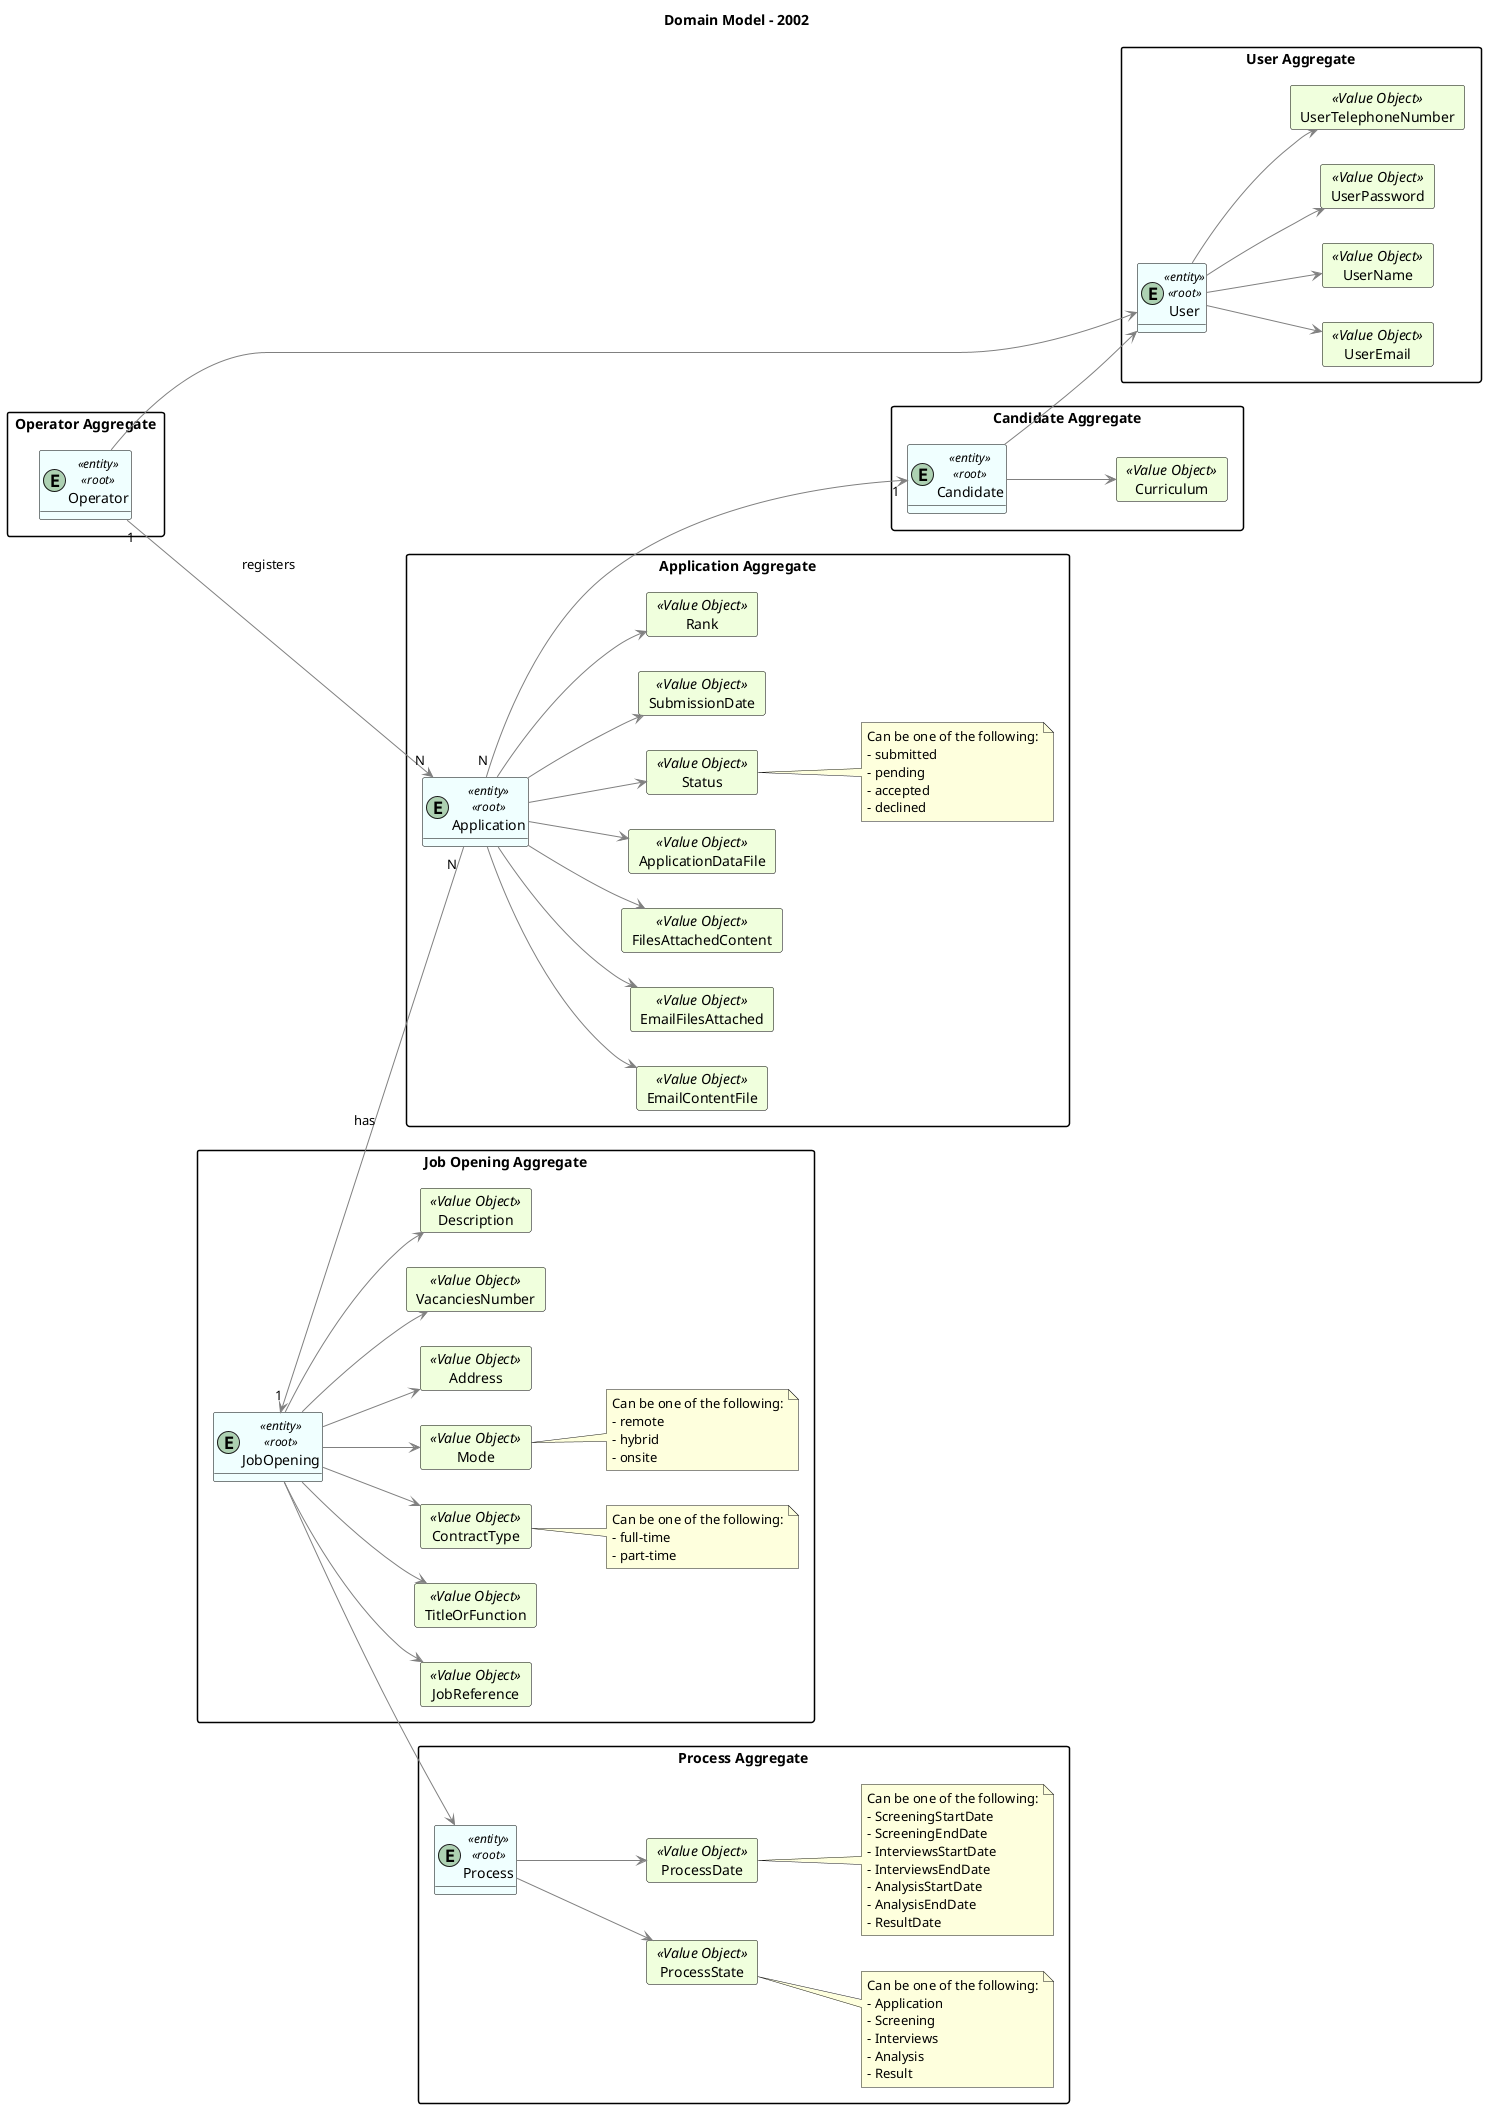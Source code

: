 @startuml
hide methods
left to right direction
'skinparam linetype ortho

Title "Domain Model - 2002"

skinparam class {
    LifeLineBorderColor DarkBlue
    LifeLineBackgroundColor APPLICATION
    BackgroundColor #F0FFFF
    ArrowColor grey
    BorderColor black
}

skinparam packageStyle rectangle

skinparam card {
    LifeLineBorderColor Green
    LifeLineBackgroundColor APPLICATION
    BackgroundColor #F0FFDD
    ArrowColor DarkGrey
    BorderColor Black
}

package "Operator Aggregate"{
    entity Operator <<entity>><<root>>

}

package "User Aggregate"{
entity User <<entity>><<root>>

    card UserEmail <<Value Object>> {
    }
    card UserName <<Value Object>> {
    }
    card UserPassword <<Value Object>> {
    }
    card UserTelephoneNumber <<Value Object>> {
    }

    User --> UserEmail
    User --> UserName
    User --> UserTelephoneNumber
    User --> UserPassword

}

package "Candidate Aggregate"{
entity Candidate <<entity>><<root>>

    card Curriculum <<Value Object>> {
    }

    Candidate --> Curriculum

}

package "Application Aggregate"{
entity Application <<entity>><<root>>

    card EmailContentFile <<Value Object>> {
    }
    card EmailFilesAttached <<Value Object>>{
    }
    card FilesAttachedContent <<Value Object>>{
    }
    card ApplicationDataFile <<Value Object>>{
    }
    card Status <<Value Object>>{
    }
    card SubmissionDate <<Value Object>>{
    }
    card Rank <<Value Object>>{
    }

    Application --> EmailContentFile
    Application --> EmailFilesAttached
    Application --> FilesAttachedContent
    Application --> ApplicationDataFile
    Application --> Status
    Application --> SubmissionDate
    Application --> Rank

    note right of Status
        Can be one of the following:
        - submitted
        - pending
        - accepted
        - declined
    end note

}

package "Job Opening Aggregate"{
entity JobOpening <<entity>><<root>>

    card JobReference <<Value Object>> {
    }
    card TitleOrFunction <<Value Object>> {
    }
    card ContractType <<Value Object>> {
    }
    card Mode <<Value Object>> {
    }
    card Address <<Value Object>> {
    }
    card VacanciesNumber <<Value Object>> {
    }
    card Description <<Value Object>> {
    }

    JobOpening --> JobReference
    JobOpening --> TitleOrFunction
    JobOpening --> ContractType
    JobOpening --> Mode
    JobOpening --> Address
    JobOpening --> VacanciesNumber
    JobOpening --> Description

    note right of ContractType
        Can be one of the following:
        - full-time
        - part-time
    end note

    note right of Mode
         Can be one of the following:
         - remote
         - hybrid
         - onsite
    end note

}

package "Process Aggregate"{
entity Process <<entity>><<root>>

    card ProcessState <<Value Object>> {
    }
    card ProcessDate <<Value Object>> {
    }

    Process --> ProcessState
    Process --> ProcessDate

    note right of ProcessDate
        Can be one of the following:
        - ScreeningStartDate
        - ScreeningEndDate
        - InterviewsStartDate
        - InterviewsEndDate
        - AnalysisStartDate
        - AnalysisEndDate
        - ResultDate
    end note

    note right of ProcessState
        Can be one of the following:
        - Application
        - Screening
        - Interviews
        - Analysis
        - Result
    end note

}

    JobOpening "1" <-- "N " Application : has
    JobOpening  --> Process
    Application "N" ---> "1" Candidate
    Operator --> User
    Candidate --> User
    Operator "1" ---> "N" Application : registers

@enduml